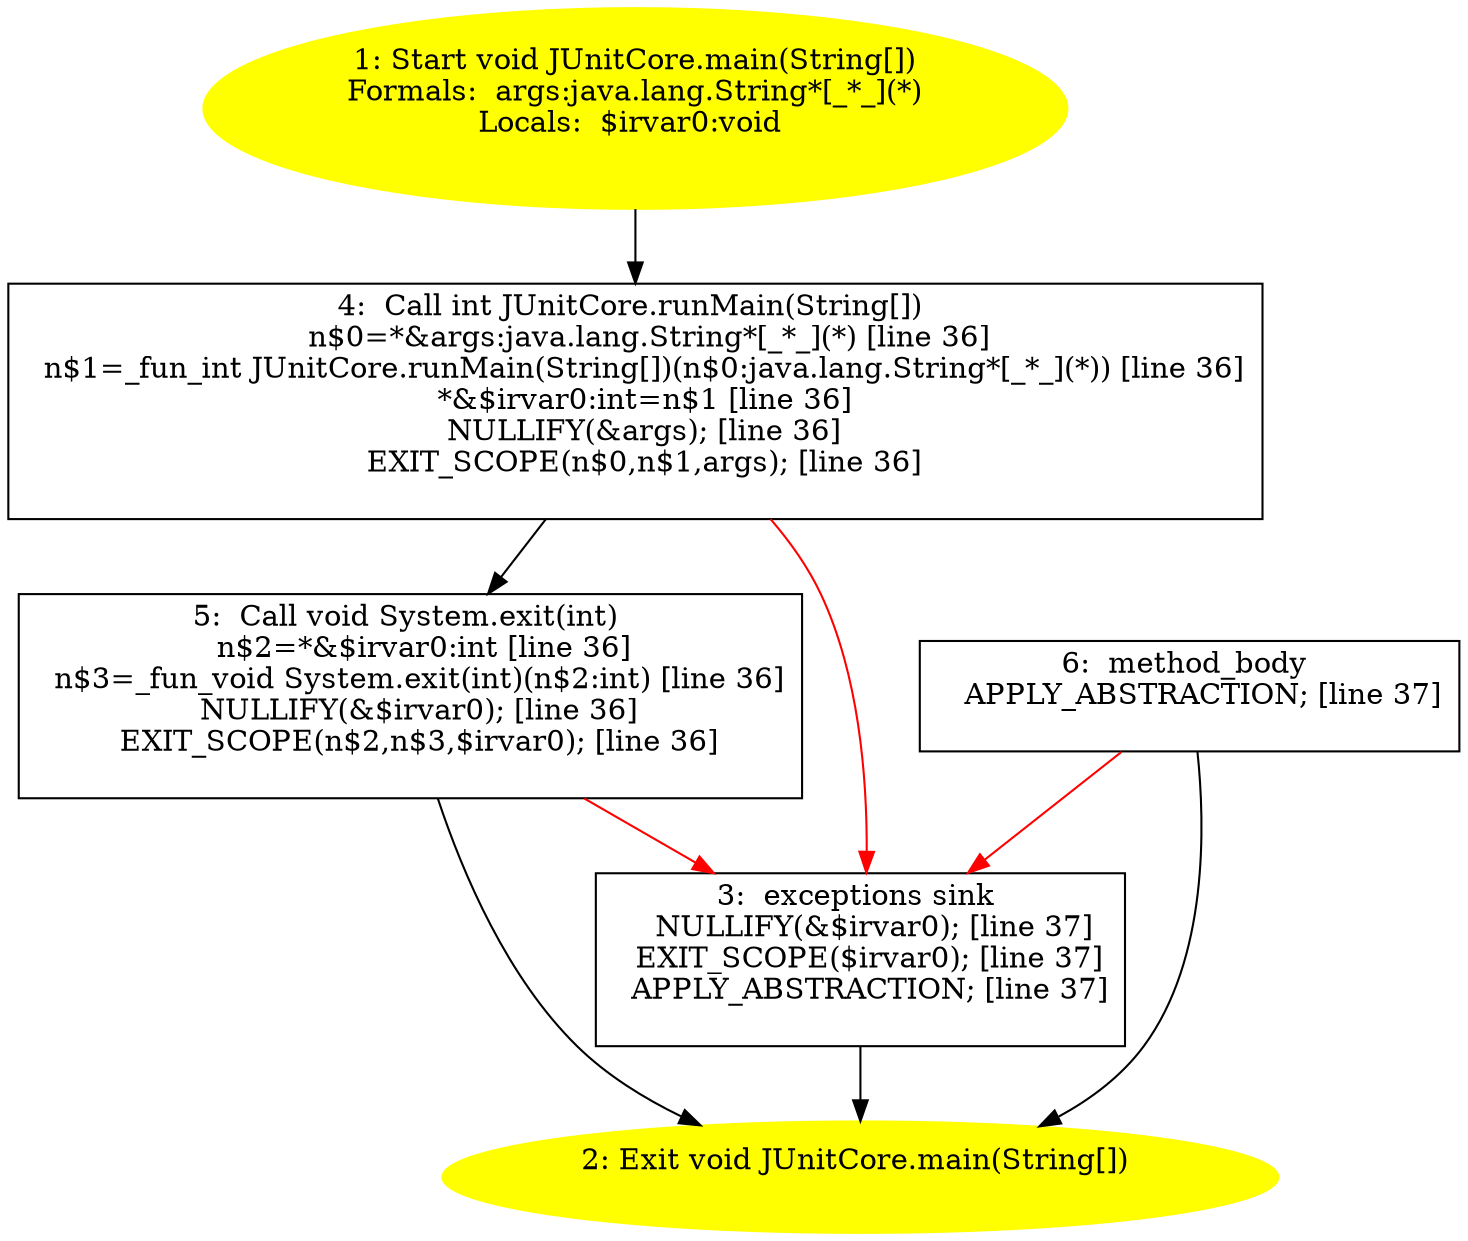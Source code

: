 /* @generated */
digraph cfg {
"org.junit.runner.JUnitCore.main(java.lang.String[]):void.320a6f5daa4f3974707ac4abc086a8d1_1" [label="1: Start void JUnitCore.main(String[])\nFormals:  args:java.lang.String*[_*_](*)\nLocals:  $irvar0:void \n  " color=yellow style=filled]
	

	 "org.junit.runner.JUnitCore.main(java.lang.String[]):void.320a6f5daa4f3974707ac4abc086a8d1_1" -> "org.junit.runner.JUnitCore.main(java.lang.String[]):void.320a6f5daa4f3974707ac4abc086a8d1_4" ;
"org.junit.runner.JUnitCore.main(java.lang.String[]):void.320a6f5daa4f3974707ac4abc086a8d1_2" [label="2: Exit void JUnitCore.main(String[]) \n  " color=yellow style=filled]
	

"org.junit.runner.JUnitCore.main(java.lang.String[]):void.320a6f5daa4f3974707ac4abc086a8d1_3" [label="3:  exceptions sink \n   NULLIFY(&$irvar0); [line 37]\n  EXIT_SCOPE($irvar0); [line 37]\n  APPLY_ABSTRACTION; [line 37]\n " shape="box"]
	

	 "org.junit.runner.JUnitCore.main(java.lang.String[]):void.320a6f5daa4f3974707ac4abc086a8d1_3" -> "org.junit.runner.JUnitCore.main(java.lang.String[]):void.320a6f5daa4f3974707ac4abc086a8d1_2" ;
"org.junit.runner.JUnitCore.main(java.lang.String[]):void.320a6f5daa4f3974707ac4abc086a8d1_4" [label="4:  Call int JUnitCore.runMain(String[]) \n   n$0=*&args:java.lang.String*[_*_](*) [line 36]\n  n$1=_fun_int JUnitCore.runMain(String[])(n$0:java.lang.String*[_*_](*)) [line 36]\n  *&$irvar0:int=n$1 [line 36]\n  NULLIFY(&args); [line 36]\n  EXIT_SCOPE(n$0,n$1,args); [line 36]\n " shape="box"]
	

	 "org.junit.runner.JUnitCore.main(java.lang.String[]):void.320a6f5daa4f3974707ac4abc086a8d1_4" -> "org.junit.runner.JUnitCore.main(java.lang.String[]):void.320a6f5daa4f3974707ac4abc086a8d1_5" ;
	 "org.junit.runner.JUnitCore.main(java.lang.String[]):void.320a6f5daa4f3974707ac4abc086a8d1_4" -> "org.junit.runner.JUnitCore.main(java.lang.String[]):void.320a6f5daa4f3974707ac4abc086a8d1_3" [color="red" ];
"org.junit.runner.JUnitCore.main(java.lang.String[]):void.320a6f5daa4f3974707ac4abc086a8d1_5" [label="5:  Call void System.exit(int) \n   n$2=*&$irvar0:int [line 36]\n  n$3=_fun_void System.exit(int)(n$2:int) [line 36]\n  NULLIFY(&$irvar0); [line 36]\n  EXIT_SCOPE(n$2,n$3,$irvar0); [line 36]\n " shape="box"]
	

	 "org.junit.runner.JUnitCore.main(java.lang.String[]):void.320a6f5daa4f3974707ac4abc086a8d1_5" -> "org.junit.runner.JUnitCore.main(java.lang.String[]):void.320a6f5daa4f3974707ac4abc086a8d1_2" ;
	 "org.junit.runner.JUnitCore.main(java.lang.String[]):void.320a6f5daa4f3974707ac4abc086a8d1_5" -> "org.junit.runner.JUnitCore.main(java.lang.String[]):void.320a6f5daa4f3974707ac4abc086a8d1_3" [color="red" ];
"org.junit.runner.JUnitCore.main(java.lang.String[]):void.320a6f5daa4f3974707ac4abc086a8d1_6" [label="6:  method_body \n   APPLY_ABSTRACTION; [line 37]\n " shape="box"]
	

	 "org.junit.runner.JUnitCore.main(java.lang.String[]):void.320a6f5daa4f3974707ac4abc086a8d1_6" -> "org.junit.runner.JUnitCore.main(java.lang.String[]):void.320a6f5daa4f3974707ac4abc086a8d1_2" ;
	 "org.junit.runner.JUnitCore.main(java.lang.String[]):void.320a6f5daa4f3974707ac4abc086a8d1_6" -> "org.junit.runner.JUnitCore.main(java.lang.String[]):void.320a6f5daa4f3974707ac4abc086a8d1_3" [color="red" ];
}
